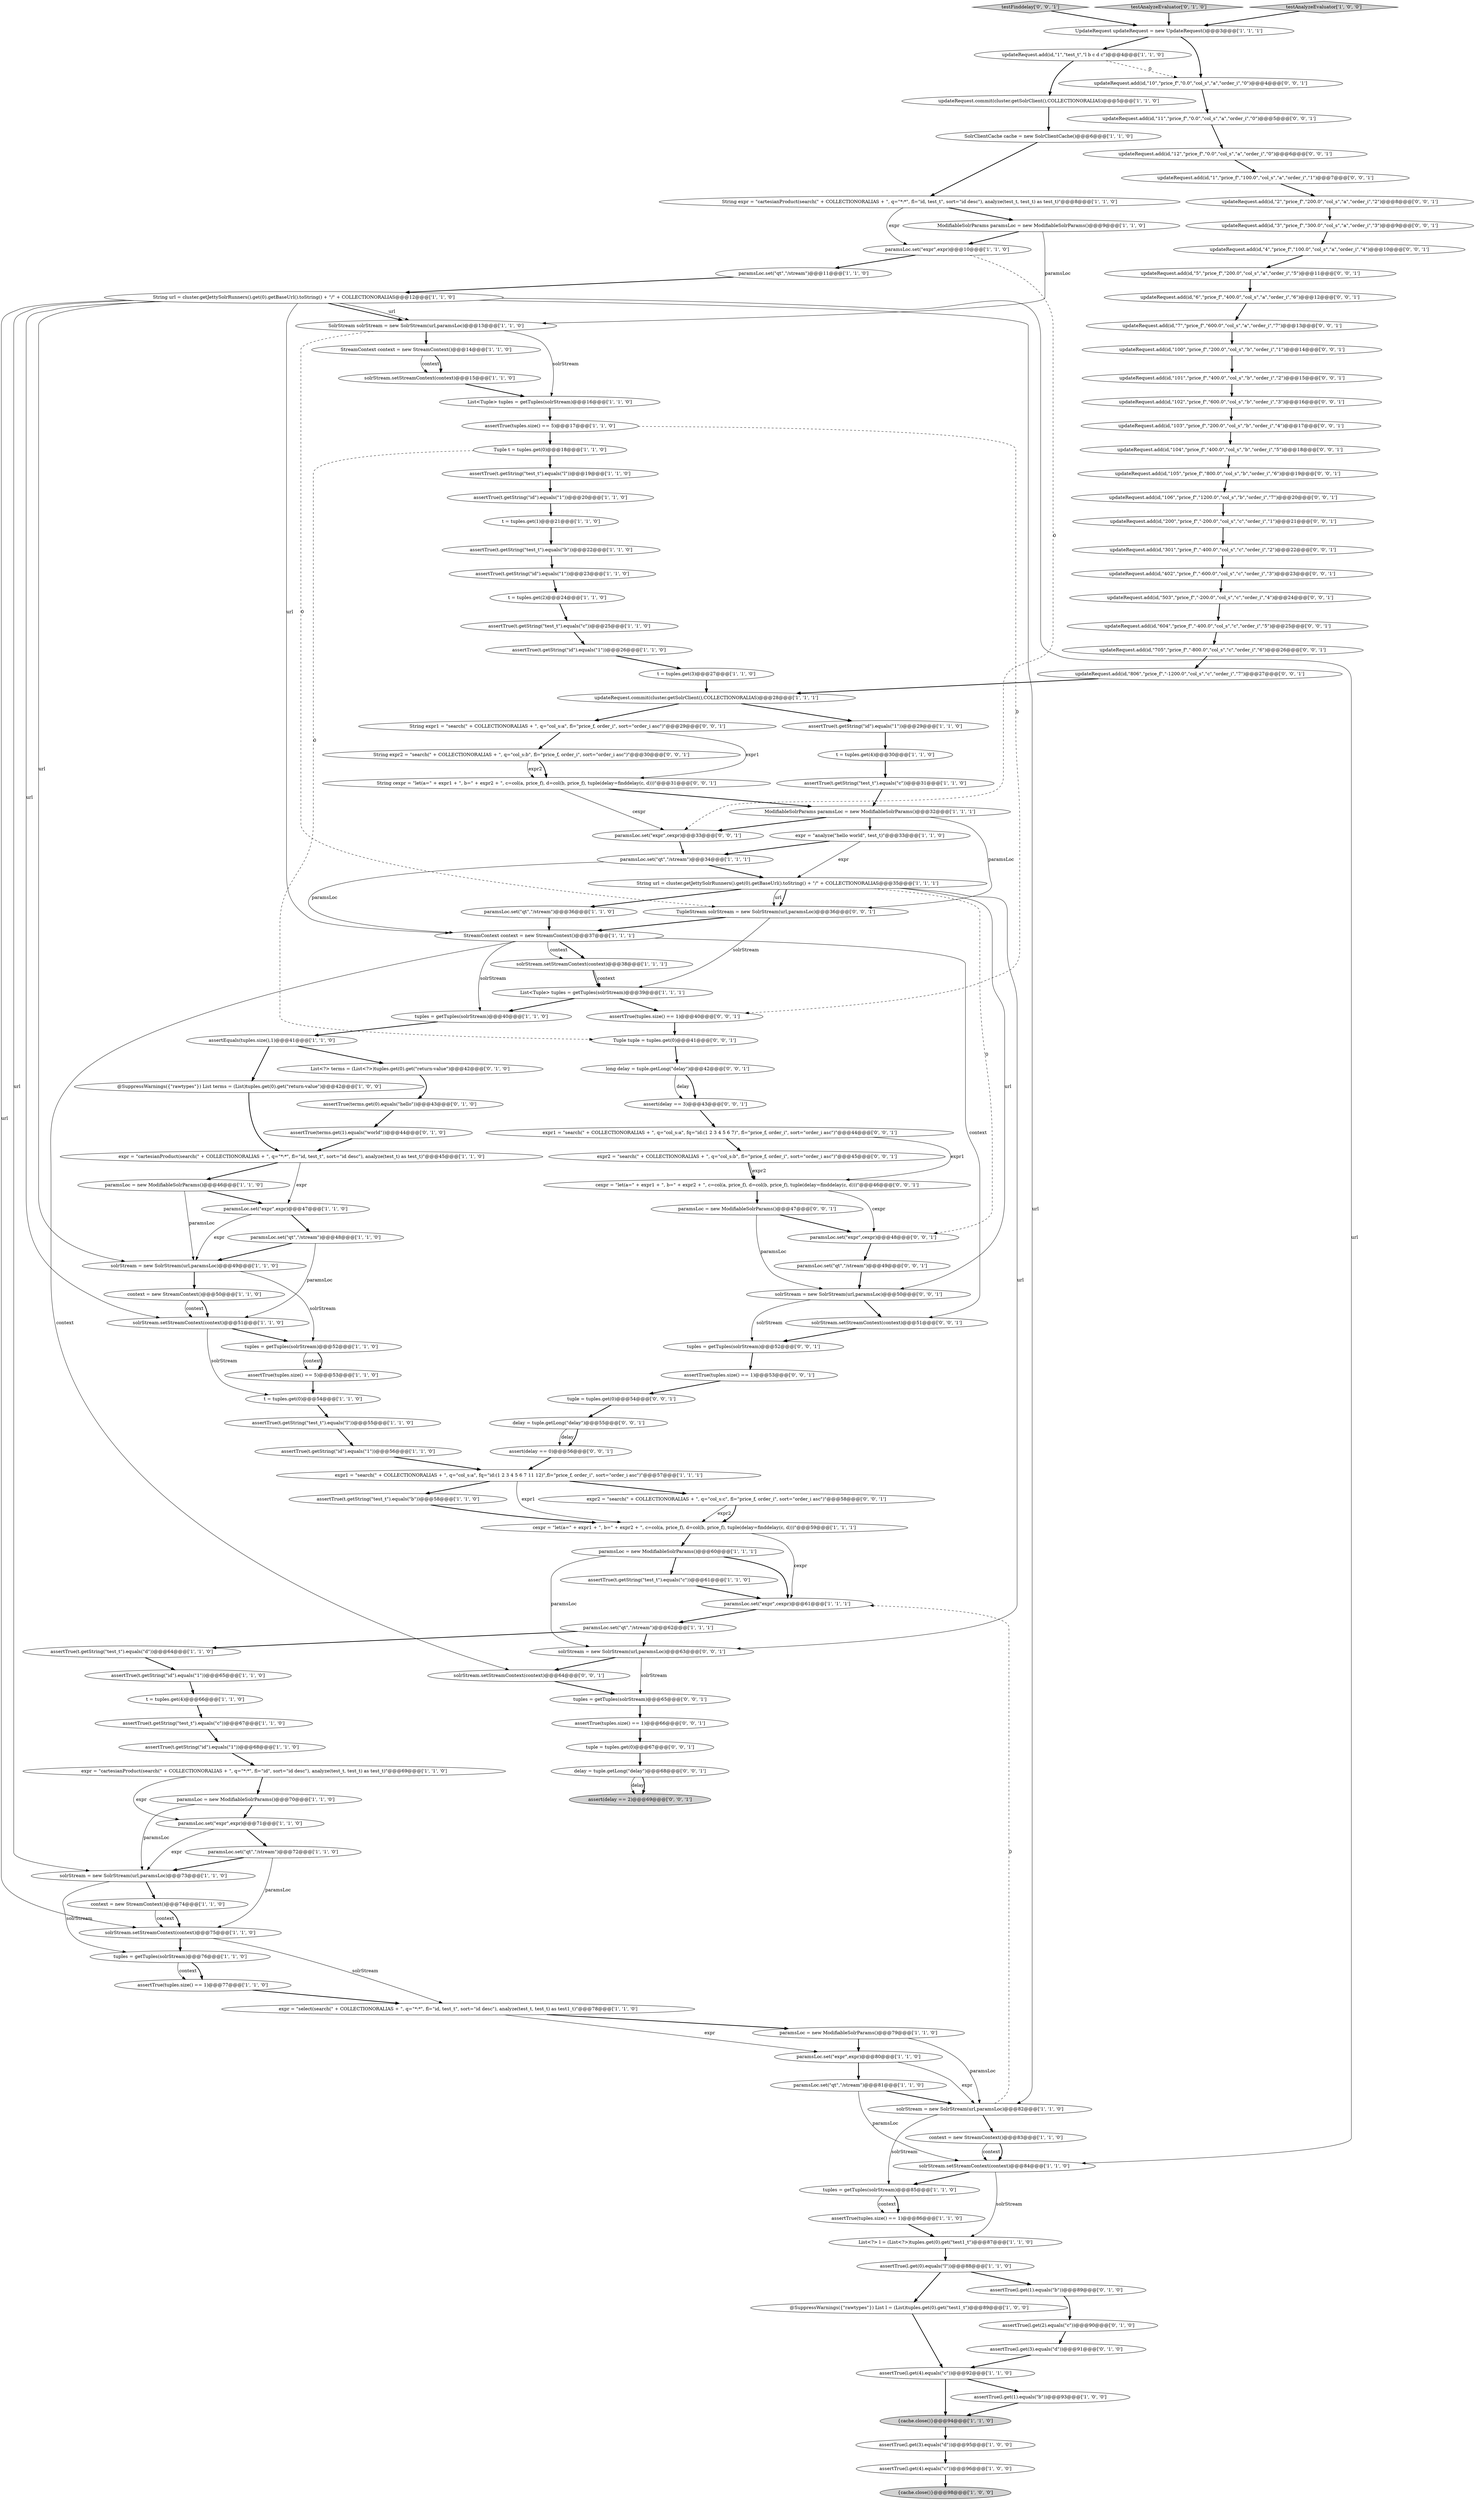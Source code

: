 digraph {
104 [style = filled, label = "delay = tuple.getLong(\"delay\")@@@55@@@['0', '0', '1']", fillcolor = white, shape = ellipse image = "AAA0AAABBB3BBB"];
59 [style = filled, label = "paramsLoc = new ModifiableSolrParams()@@@46@@@['1', '1', '0']", fillcolor = white, shape = ellipse image = "AAA0AAABBB1BBB"];
48 [style = filled, label = "List<Tuple> tuples = getTuples(solrStream)@@@39@@@['1', '1', '1']", fillcolor = white, shape = ellipse image = "AAA0AAABBB1BBB"];
102 [style = filled, label = "updateRequest.add(id,\"11\",\"price_f\",\"0.0\",\"col_s\",\"a\",\"order_i\",\"0\")@@@5@@@['0', '0', '1']", fillcolor = white, shape = ellipse image = "AAA0AAABBB3BBB"];
6 [style = filled, label = "assertTrue(t.getString(\"id\").equals(\"1\"))@@@26@@@['1', '1', '0']", fillcolor = white, shape = ellipse image = "AAA0AAABBB1BBB"];
113 [style = filled, label = "expr2 = \"search(\" + COLLECTIONORALIAS + \", q=\"col_s:b\", fl=\"price_f, order_i\", sort=\"order_i asc\")\"@@@45@@@['0', '0', '1']", fillcolor = white, shape = ellipse image = "AAA0AAABBB3BBB"];
117 [style = filled, label = "long delay = tuple.getLong(\"delay\")@@@42@@@['0', '0', '1']", fillcolor = white, shape = ellipse image = "AAA0AAABBB3BBB"];
66 [style = filled, label = "SolrClientCache cache = new SolrClientCache()@@@6@@@['1', '1', '0']", fillcolor = white, shape = ellipse image = "AAA0AAABBB1BBB"];
73 [style = filled, label = "assertTrue(t.getString(\"id\").equals(\"1\"))@@@68@@@['1', '1', '0']", fillcolor = white, shape = ellipse image = "AAA0AAABBB1BBB"];
120 [style = filled, label = "updateRequest.add(id,\"4\",\"price_f\",\"100.0\",\"col_s\",\"a\",\"order_i\",\"4\")@@@10@@@['0', '0', '1']", fillcolor = white, shape = ellipse image = "AAA0AAABBB3BBB"];
27 [style = filled, label = "paramsLoc.set(\"qt\",\"/stream\")@@@36@@@['1', '1', '0']", fillcolor = white, shape = ellipse image = "AAA0AAABBB1BBB"];
87 [style = filled, label = "cexpr = \"let(a=\" + expr1 + \", b=\" + expr2 + \", c=col(a, price_f), d=col(b, price_f), tuple(delay=finddelay(c, d)))\"@@@59@@@['1', '1', '1']", fillcolor = white, shape = ellipse image = "AAA0AAABBB1BBB"];
147 [style = filled, label = "solrStream = new SolrStream(url,paramsLoc)@@@63@@@['0', '0', '1']", fillcolor = white, shape = ellipse image = "AAA0AAABBB3BBB"];
40 [style = filled, label = "SolrStream solrStream = new SolrStream(url,paramsLoc)@@@13@@@['1', '1', '0']", fillcolor = white, shape = ellipse image = "AAA0AAABBB1BBB"];
15 [style = filled, label = "Tuple t = tuples.get(0)@@@18@@@['1', '1', '0']", fillcolor = white, shape = ellipse image = "AAA0AAABBB1BBB"];
103 [style = filled, label = "updateRequest.add(id,\"100\",\"price_f\",\"200.0\",\"col_s\",\"b\",\"order_i\",\"1\")@@@14@@@['0', '0', '1']", fillcolor = white, shape = ellipse image = "AAA0AAABBB3BBB"];
131 [style = filled, label = "paramsLoc = new ModifiableSolrParams()@@@47@@@['0', '0', '1']", fillcolor = white, shape = ellipse image = "AAA0AAABBB3BBB"];
55 [style = filled, label = "paramsLoc.set(\"qt\",\"/stream\")@@@72@@@['1', '1', '0']", fillcolor = white, shape = ellipse image = "AAA0AAABBB1BBB"];
35 [style = filled, label = "@SuppressWarnings({\"rawtypes\"}) List l = (List)tuples.get(0).get(\"test1_t\")@@@89@@@['1', '0', '0']", fillcolor = white, shape = ellipse image = "AAA0AAABBB1BBB"];
96 [style = filled, label = "assertTrue(l.get(1).equals(\"b\"))@@@89@@@['0', '1', '0']", fillcolor = white, shape = ellipse image = "AAA0AAABBB2BBB"];
51 [style = filled, label = "assertTrue(t.getString(\"test_t\").equals(\"l\"))@@@55@@@['1', '1', '0']", fillcolor = white, shape = ellipse image = "AAA0AAABBB1BBB"];
63 [style = filled, label = "solrStream = new SolrStream(url,paramsLoc)@@@49@@@['1', '1', '0']", fillcolor = white, shape = ellipse image = "AAA0AAABBB1BBB"];
122 [style = filled, label = "Tuple tuple = tuples.get(0)@@@41@@@['0', '0', '1']", fillcolor = white, shape = ellipse image = "AAA0AAABBB3BBB"];
41 [style = filled, label = "solrStream.setStreamContext(context)@@@51@@@['1', '1', '0']", fillcolor = white, shape = ellipse image = "AAA0AAABBB1BBB"];
83 [style = filled, label = "expr = \"analyze(\"hello world\", test_t)\"@@@33@@@['1', '1', '0']", fillcolor = white, shape = ellipse image = "AAA0AAABBB1BBB"];
1 [style = filled, label = "paramsLoc.set(\"qt\",\"/stream\")@@@48@@@['1', '1', '0']", fillcolor = white, shape = ellipse image = "AAA0AAABBB1BBB"];
9 [style = filled, label = "tuples = getTuples(solrStream)@@@85@@@['1', '1', '0']", fillcolor = white, shape = ellipse image = "AAA0AAABBB1BBB"];
88 [style = filled, label = "solrStream.setStreamContext(context)@@@38@@@['1', '1', '1']", fillcolor = white, shape = ellipse image = "AAA0AAABBB1BBB"];
148 [style = filled, label = "updateRequest.add(id,\"1\",\"price_f\",\"100.0\",\"col_s\",\"a\",\"order_i\",\"1\")@@@7@@@['0', '0', '1']", fillcolor = white, shape = ellipse image = "AAA0AAABBB3BBB"];
52 [style = filled, label = "updateRequest.commit(cluster.getSolrClient(),COLLECTIONORALIAS)@@@5@@@['1', '1', '0']", fillcolor = white, shape = ellipse image = "AAA0AAABBB1BBB"];
68 [style = filled, label = "paramsLoc = new ModifiableSolrParams()@@@79@@@['1', '1', '0']", fillcolor = white, shape = ellipse image = "AAA0AAABBB1BBB"];
0 [style = filled, label = "expr = \"cartesianProduct(search(\" + COLLECTIONORALIAS + \", q=\"*:*\", fl=\"id, test_t\", sort=\"id desc\"), analyze(test_t) as test_t)\"@@@45@@@['1', '1', '0']", fillcolor = white, shape = ellipse image = "AAA0AAABBB1BBB"];
101 [style = filled, label = "String cexpr = \"let(a=\" + expr1 + \", b=\" + expr2 + \", c=col(a, price_f), d=col(b, price_f), tuple(delay=finddelay(c, d)))\"@@@31@@@['0', '0', '1']", fillcolor = white, shape = ellipse image = "AAA0AAABBB3BBB"];
151 [style = filled, label = "updateRequest.add(id,\"5\",\"price_f\",\"200.0\",\"col_s\",\"a\",\"order_i\",\"5\")@@@11@@@['0', '0', '1']", fillcolor = white, shape = ellipse image = "AAA0AAABBB3BBB"];
29 [style = filled, label = "StreamContext context = new StreamContext()@@@14@@@['1', '1', '0']", fillcolor = white, shape = ellipse image = "AAA0AAABBB1BBB"];
78 [style = filled, label = "paramsLoc.set(\"expr\",cexpr)@@@61@@@['1', '1', '1']", fillcolor = white, shape = ellipse image = "AAA0AAABBB1BBB"];
21 [style = filled, label = "{cache.close()}@@@94@@@['1', '1', '0']", fillcolor = lightgray, shape = ellipse image = "AAA0AAABBB1BBB"];
118 [style = filled, label = "tuple = tuples.get(0)@@@54@@@['0', '0', '1']", fillcolor = white, shape = ellipse image = "AAA0AAABBB3BBB"];
75 [style = filled, label = "paramsLoc.set(\"qt\",\"/stream\")@@@62@@@['1', '1', '1']", fillcolor = white, shape = ellipse image = "AAA0AAABBB1BBB"];
124 [style = filled, label = "TupleStream solrStream = new SolrStream(url,paramsLoc)@@@36@@@['0', '0', '1']", fillcolor = white, shape = ellipse image = "AAA0AAABBB3BBB"];
134 [style = filled, label = "tuple = tuples.get(0)@@@67@@@['0', '0', '1']", fillcolor = white, shape = ellipse image = "AAA0AAABBB3BBB"];
142 [style = filled, label = "updateRequest.add(id,\"503\",\"price_f\",\"-200.0\",\"col_s\",\"c\",\"order_i\",\"4\")@@@24@@@['0', '0', '1']", fillcolor = white, shape = ellipse image = "AAA0AAABBB3BBB"];
80 [style = filled, label = "assertTrue(t.getString(\"id\").equals(\"1\"))@@@65@@@['1', '1', '0']", fillcolor = white, shape = ellipse image = "AAA0AAABBB1BBB"];
18 [style = filled, label = "assertTrue(l.get(4).equals(\"c\"))@@@96@@@['1', '0', '0']", fillcolor = white, shape = ellipse image = "AAA0AAABBB1BBB"];
141 [style = filled, label = "testFinddelay['0', '0', '1']", fillcolor = lightgray, shape = diamond image = "AAA0AAABBB3BBB"];
58 [style = filled, label = "solrStream = new SolrStream(url,paramsLoc)@@@82@@@['1', '1', '0']", fillcolor = white, shape = ellipse image = "AAA0AAABBB1BBB"];
31 [style = filled, label = "solrStream.setStreamContext(context)@@@75@@@['1', '1', '0']", fillcolor = white, shape = ellipse image = "AAA0AAABBB1BBB"];
144 [style = filled, label = "updateRequest.add(id,\"6\",\"price_f\",\"400.0\",\"col_s\",\"a\",\"order_i\",\"6\")@@@12@@@['0', '0', '1']", fillcolor = white, shape = ellipse image = "AAA0AAABBB3BBB"];
4 [style = filled, label = "assertTrue(l.get(4).equals(\"c\"))@@@92@@@['1', '1', '0']", fillcolor = white, shape = ellipse image = "AAA0AAABBB1BBB"];
123 [style = filled, label = "updateRequest.add(id,\"604\",\"price_f\",\"-400.0\",\"col_s\",\"c\",\"order_i\",\"5\")@@@25@@@['0', '0', '1']", fillcolor = white, shape = ellipse image = "AAA0AAABBB3BBB"];
143 [style = filled, label = "cexpr = \"let(a=\" + expr1 + \", b=\" + expr2 + \", c=col(a, price_f), d=col(b, price_f), tuple(delay=finddelay(c, d)))\"@@@46@@@['0', '0', '1']", fillcolor = white, shape = ellipse image = "AAA0AAABBB3BBB"];
33 [style = filled, label = "paramsLoc.set(\"qt\",\"/stream\")@@@11@@@['1', '1', '0']", fillcolor = white, shape = ellipse image = "AAA0AAABBB1BBB"];
127 [style = filled, label = "String expr1 = \"search(\" + COLLECTIONORALIAS + \", q=\"col_s:a\", fl=\"price_f, order_i\", sort=\"order_i asc\")\"@@@29@@@['0', '0', '1']", fillcolor = white, shape = ellipse image = "AAA0AAABBB3BBB"];
30 [style = filled, label = "paramsLoc = new ModifiableSolrParams()@@@70@@@['1', '1', '0']", fillcolor = white, shape = ellipse image = "AAA0AAABBB1BBB"];
36 [style = filled, label = "assertTrue(t.getString(\"test_t\").equals(\"c\"))@@@25@@@['1', '1', '0']", fillcolor = white, shape = ellipse image = "AAA0AAABBB1BBB"];
38 [style = filled, label = "context = new StreamContext()@@@83@@@['1', '1', '0']", fillcolor = white, shape = ellipse image = "AAA0AAABBB1BBB"];
79 [style = filled, label = "tuples = getTuples(solrStream)@@@40@@@['1', '1', '0']", fillcolor = white, shape = ellipse image = "AAA0AAABBB1BBB"];
150 [style = filled, label = "updateRequest.add(id,\"705\",\"price_f\",\"-800.0\",\"col_s\",\"c\",\"order_i\",\"6\")@@@26@@@['0', '0', '1']", fillcolor = white, shape = ellipse image = "AAA0AAABBB3BBB"];
22 [style = filled, label = "paramsLoc.set(\"qt\",\"/stream\")@@@34@@@['1', '1', '1']", fillcolor = white, shape = ellipse image = "AAA0AAABBB1BBB"];
42 [style = filled, label = "assertTrue(t.getString(\"test_t\").equals(\"c\"))@@@31@@@['1', '1', '0']", fillcolor = white, shape = ellipse image = "AAA0AAABBB1BBB"];
53 [style = filled, label = "t = tuples.get(3)@@@27@@@['1', '1', '0']", fillcolor = white, shape = ellipse image = "AAA0AAABBB1BBB"];
92 [style = filled, label = "testAnalyzeEvaluator['0', '1', '0']", fillcolor = lightgray, shape = diamond image = "AAA0AAABBB2BBB"];
10 [style = filled, label = "assertTrue(t.getString(\"id\").equals(\"1\"))@@@56@@@['1', '1', '0']", fillcolor = white, shape = ellipse image = "AAA0AAABBB1BBB"];
136 [style = filled, label = "updateRequest.add(id,\"806\",\"price_f\",\"-1200.0\",\"col_s\",\"c\",\"order_i\",\"7\")@@@27@@@['0', '0', '1']", fillcolor = white, shape = ellipse image = "AAA0AAABBB3BBB"];
77 [style = filled, label = "assertTrue(t.getString(\"test_t\").equals(\"l\"))@@@19@@@['1', '1', '0']", fillcolor = white, shape = ellipse image = "AAA0AAABBB1BBB"];
65 [style = filled, label = "assertTrue(tuples.size() == 1)@@@77@@@['1', '1', '0']", fillcolor = white, shape = ellipse image = "AAA0AAABBB1BBB"];
67 [style = filled, label = "assertTrue(t.getString(\"id\").equals(\"1\"))@@@29@@@['1', '1', '0']", fillcolor = white, shape = ellipse image = "AAA0AAABBB1BBB"];
19 [style = filled, label = "ModifiableSolrParams paramsLoc = new ModifiableSolrParams()@@@32@@@['1', '1', '1']", fillcolor = white, shape = ellipse image = "AAA0AAABBB1BBB"];
37 [style = filled, label = "assertTrue(t.getString(\"test_t\").equals(\"d\"))@@@64@@@['1', '1', '0']", fillcolor = white, shape = ellipse image = "AAA0AAABBB1BBB"];
97 [style = filled, label = "assertTrue(terms.get(1).equals(\"world\"))@@@44@@@['0', '1', '0']", fillcolor = white, shape = ellipse image = "AAA0AAABBB2BBB"];
54 [style = filled, label = "solrStream = new SolrStream(url,paramsLoc)@@@73@@@['1', '1', '0']", fillcolor = white, shape = ellipse image = "AAA0AAABBB1BBB"];
99 [style = filled, label = "solrStream = new SolrStream(url,paramsLoc)@@@50@@@['0', '0', '1']", fillcolor = white, shape = ellipse image = "AAA0AAABBB3BBB"];
133 [style = filled, label = "paramsLoc.set(\"expr\",cexpr)@@@48@@@['0', '0', '1']", fillcolor = white, shape = ellipse image = "AAA0AAABBB3BBB"];
116 [style = filled, label = "updateRequest.add(id,\"101\",\"price_f\",\"400.0\",\"col_s\",\"b\",\"order_i\",\"2\")@@@15@@@['0', '0', '1']", fillcolor = white, shape = ellipse image = "AAA0AAABBB3BBB"];
72 [style = filled, label = "paramsLoc = new ModifiableSolrParams()@@@60@@@['1', '1', '1']", fillcolor = white, shape = ellipse image = "AAA0AAABBB1BBB"];
140 [style = filled, label = "tuples = getTuples(solrStream)@@@65@@@['0', '0', '1']", fillcolor = white, shape = ellipse image = "AAA0AAABBB3BBB"];
125 [style = filled, label = "paramsLoc.set(\"qt\",\"/stream\")@@@49@@@['0', '0', '1']", fillcolor = white, shape = ellipse image = "AAA0AAABBB3BBB"];
32 [style = filled, label = "assertTrue(t.getString(\"test_t\").equals(\"c\"))@@@61@@@['1', '1', '0']", fillcolor = white, shape = ellipse image = "AAA0AAABBB1BBB"];
115 [style = filled, label = "expr2 = \"search(\" + COLLECTIONORALIAS + \", q=\"col_s:c\", fl=\"price_f, order_i\", sort=\"order_i asc\")\"@@@58@@@['0', '0', '1']", fillcolor = white, shape = ellipse image = "AAA0AAABBB3BBB"];
57 [style = filled, label = "t = tuples.get(2)@@@24@@@['1', '1', '0']", fillcolor = white, shape = ellipse image = "AAA0AAABBB1BBB"];
85 [style = filled, label = "paramsLoc.set(\"expr\",expr)@@@10@@@['1', '1', '0']", fillcolor = white, shape = ellipse image = "AAA0AAABBB1BBB"];
128 [style = filled, label = "updateRequest.add(id,\"12\",\"price_f\",\"0.0\",\"col_s\",\"a\",\"order_i\",\"0\")@@@6@@@['0', '0', '1']", fillcolor = white, shape = ellipse image = "AAA0AAABBB3BBB"];
26 [style = filled, label = "List<?> l = (List<?>)tuples.get(0).get(\"test1_t\")@@@87@@@['1', '1', '0']", fillcolor = white, shape = ellipse image = "AAA0AAABBB1BBB"];
49 [style = filled, label = "updateRequest.commit(cluster.getSolrClient(),COLLECTIONORALIAS)@@@28@@@['1', '1', '1']", fillcolor = white, shape = ellipse image = "AAA0AAABBB1BBB"];
45 [style = filled, label = "expr = \"select(search(\" + COLLECTIONORALIAS + \", q=\"*:*\", fl=\"id, test_t\", sort=\"id desc\"), analyze(test_t, test_t) as test1_t)\"@@@78@@@['1', '1', '0']", fillcolor = white, shape = ellipse image = "AAA0AAABBB1BBB"];
7 [style = filled, label = "context = new StreamContext()@@@50@@@['1', '1', '0']", fillcolor = white, shape = ellipse image = "AAA0AAABBB1BBB"];
12 [style = filled, label = "updateRequest.add(id,\"1\",\"test_t\",\"l b c d c\")@@@4@@@['1', '1', '0']", fillcolor = white, shape = ellipse image = "AAA0AAABBB1BBB"];
100 [style = filled, label = "updateRequest.add(id,\"10\",\"price_f\",\"0.0\",\"col_s\",\"a\",\"order_i\",\"0\")@@@4@@@['0', '0', '1']", fillcolor = white, shape = ellipse image = "AAA0AAABBB3BBB"];
108 [style = filled, label = "assert(delay == 2)@@@69@@@['0', '0', '1']", fillcolor = lightgray, shape = ellipse image = "AAA0AAABBB3BBB"];
3 [style = filled, label = "UpdateRequest updateRequest = new UpdateRequest()@@@3@@@['1', '1', '1']", fillcolor = white, shape = ellipse image = "AAA0AAABBB1BBB"];
14 [style = filled, label = "context = new StreamContext()@@@74@@@['1', '1', '0']", fillcolor = white, shape = ellipse image = "AAA0AAABBB1BBB"];
69 [style = filled, label = "assertTrue(l.get(0).equals(\"l\"))@@@88@@@['1', '1', '0']", fillcolor = white, shape = ellipse image = "AAA0AAABBB1BBB"];
126 [style = filled, label = "updateRequest.add(id,\"200\",\"price_f\",\"-200.0\",\"col_s\",\"c\",\"order_i\",\"1\")@@@21@@@['0', '0', '1']", fillcolor = white, shape = ellipse image = "AAA0AAABBB3BBB"];
86 [style = filled, label = "tuples = getTuples(solrStream)@@@52@@@['1', '1', '0']", fillcolor = white, shape = ellipse image = "AAA0AAABBB1BBB"];
34 [style = filled, label = "t = tuples.get(4)@@@66@@@['1', '1', '0']", fillcolor = white, shape = ellipse image = "AAA0AAABBB1BBB"];
13 [style = filled, label = "t = tuples.get(4)@@@30@@@['1', '1', '0']", fillcolor = white, shape = ellipse image = "AAA0AAABBB1BBB"];
70 [style = filled, label = "paramsLoc.set(\"expr\",expr)@@@80@@@['1', '1', '0']", fillcolor = white, shape = ellipse image = "AAA0AAABBB1BBB"];
62 [style = filled, label = "testAnalyzeEvaluator['1', '0', '0']", fillcolor = lightgray, shape = diamond image = "AAA0AAABBB1BBB"];
20 [style = filled, label = "tuples = getTuples(solrStream)@@@76@@@['1', '1', '0']", fillcolor = white, shape = ellipse image = "AAA0AAABBB1BBB"];
44 [style = filled, label = "t = tuples.get(1)@@@21@@@['1', '1', '0']", fillcolor = white, shape = ellipse image = "AAA0AAABBB1BBB"];
23 [style = filled, label = "String url = cluster.getJettySolrRunners().get(0).getBaseUrl().toString() + \"/\" + COLLECTIONORALIAS@@@12@@@['1', '1', '0']", fillcolor = white, shape = ellipse image = "AAA0AAABBB1BBB"];
93 [style = filled, label = "assertTrue(terms.get(0).equals(\"hello\"))@@@43@@@['0', '1', '0']", fillcolor = white, shape = ellipse image = "AAA0AAABBB2BBB"];
64 [style = filled, label = "solrStream.setStreamContext(context)@@@15@@@['1', '1', '0']", fillcolor = white, shape = ellipse image = "AAA0AAABBB1BBB"];
84 [style = filled, label = "assertTrue(t.getString(\"test_t\").equals(\"b\"))@@@58@@@['1', '1', '0']", fillcolor = white, shape = ellipse image = "AAA0AAABBB1BBB"];
25 [style = filled, label = "paramsLoc.set(\"qt\",\"/stream\")@@@81@@@['1', '1', '0']", fillcolor = white, shape = ellipse image = "AAA0AAABBB1BBB"];
137 [style = filled, label = "assert(delay == 0)@@@56@@@['0', '0', '1']", fillcolor = white, shape = ellipse image = "AAA0AAABBB3BBB"];
121 [style = filled, label = "updateRequest.add(id,\"104\",\"price_f\",\"400.0\",\"col_s\",\"b\",\"order_i\",\"5\")@@@18@@@['0', '0', '1']", fillcolor = white, shape = ellipse image = "AAA0AAABBB3BBB"];
105 [style = filled, label = "paramsLoc.set(\"expr\",cexpr)@@@33@@@['0', '0', '1']", fillcolor = white, shape = ellipse image = "AAA0AAABBB3BBB"];
98 [style = filled, label = "expr1 = \"search(\" + COLLECTIONORALIAS + \", q=\"col_s:a\", fq=\"id:(1 2 3 4 5 6 7)\", fl=\"price_f, order_i\", sort=\"order_i asc\")\"@@@44@@@['0', '0', '1']", fillcolor = white, shape = ellipse image = "AAA0AAABBB3BBB"];
46 [style = filled, label = "solrStream.setStreamContext(context)@@@84@@@['1', '1', '0']", fillcolor = white, shape = ellipse image = "AAA0AAABBB1BBB"];
139 [style = filled, label = "tuples = getTuples(solrStream)@@@52@@@['0', '0', '1']", fillcolor = white, shape = ellipse image = "AAA0AAABBB3BBB"];
28 [style = filled, label = "assertTrue(t.getString(\"test_t\").equals(\"b\"))@@@22@@@['1', '1', '0']", fillcolor = white, shape = ellipse image = "AAA0AAABBB1BBB"];
76 [style = filled, label = "paramsLoc.set(\"expr\",expr)@@@71@@@['1', '1', '0']", fillcolor = white, shape = ellipse image = "AAA0AAABBB1BBB"];
149 [style = filled, label = "updateRequest.add(id,\"301\",\"price_f\",\"-400.0\",\"col_s\",\"c\",\"order_i\",\"2\")@@@22@@@['0', '0', '1']", fillcolor = white, shape = ellipse image = "AAA0AAABBB3BBB"];
132 [style = filled, label = "assertTrue(tuples.size() == 1)@@@53@@@['0', '0', '1']", fillcolor = white, shape = ellipse image = "AAA0AAABBB3BBB"];
112 [style = filled, label = "updateRequest.add(id,\"105\",\"price_f\",\"800.0\",\"col_s\",\"b\",\"order_i\",\"6\")@@@19@@@['0', '0', '1']", fillcolor = white, shape = ellipse image = "AAA0AAABBB3BBB"];
119 [style = filled, label = "String expr2 = \"search(\" + COLLECTIONORALIAS + \", q=\"col_s:b\", fl=\"price_f, order_i\", sort=\"order_i asc\")\"@@@30@@@['0', '0', '1']", fillcolor = white, shape = ellipse image = "AAA0AAABBB3BBB"];
50 [style = filled, label = "assertTrue(t.getString(\"test_t\").equals(\"c\"))@@@67@@@['1', '1', '0']", fillcolor = white, shape = ellipse image = "AAA0AAABBB1BBB"];
90 [style = filled, label = "assertTrue(l.get(1).equals(\"b\"))@@@93@@@['1', '0', '0']", fillcolor = white, shape = ellipse image = "AAA0AAABBB1BBB"];
94 [style = filled, label = "List<?> terms = (List<?>)tuples.get(0).get(\"return-value\")@@@42@@@['0', '1', '0']", fillcolor = white, shape = ellipse image = "AAA0AAABBB2BBB"];
43 [style = filled, label = "expr = \"cartesianProduct(search(\" + COLLECTIONORALIAS + \", q=\"*:*\", fl=\"id\", sort=\"id desc\"), analyze(test_t, test_t) as test_t)\"@@@69@@@['1', '1', '0']", fillcolor = white, shape = ellipse image = "AAA0AAABBB1BBB"];
5 [style = filled, label = "List<Tuple> tuples = getTuples(solrStream)@@@16@@@['1', '1', '0']", fillcolor = white, shape = ellipse image = "AAA0AAABBB1BBB"];
114 [style = filled, label = "updateRequest.add(id,\"3\",\"price_f\",\"300.0\",\"col_s\",\"a\",\"order_i\",\"3\")@@@9@@@['0', '0', '1']", fillcolor = white, shape = ellipse image = "AAA0AAABBB3BBB"];
111 [style = filled, label = "solrStream.setStreamContext(context)@@@64@@@['0', '0', '1']", fillcolor = white, shape = ellipse image = "AAA0AAABBB3BBB"];
24 [style = filled, label = "{cache.close()}@@@98@@@['1', '0', '0']", fillcolor = lightgray, shape = ellipse image = "AAA0AAABBB1BBB"];
71 [style = filled, label = "paramsLoc.set(\"expr\",expr)@@@47@@@['1', '1', '0']", fillcolor = white, shape = ellipse image = "AAA0AAABBB1BBB"];
2 [style = filled, label = "assertTrue(l.get(3).equals(\"d\"))@@@95@@@['1', '0', '0']", fillcolor = white, shape = ellipse image = "AAA0AAABBB1BBB"];
95 [style = filled, label = "assertTrue(l.get(3).equals(\"d\"))@@@91@@@['0', '1', '0']", fillcolor = white, shape = ellipse image = "AAA0AAABBB2BBB"];
145 [style = filled, label = "updateRequest.add(id,\"402\",\"price_f\",\"-600.0\",\"col_s\",\"c\",\"order_i\",\"3\")@@@23@@@['0', '0', '1']", fillcolor = white, shape = ellipse image = "AAA0AAABBB3BBB"];
152 [style = filled, label = "updateRequest.add(id,\"2\",\"price_f\",\"200.0\",\"col_s\",\"a\",\"order_i\",\"2\")@@@8@@@['0', '0', '1']", fillcolor = white, shape = ellipse image = "AAA0AAABBB3BBB"];
56 [style = filled, label = "assertTrue(tuples.size() == 5)@@@53@@@['1', '1', '0']", fillcolor = white, shape = ellipse image = "AAA0AAABBB1BBB"];
109 [style = filled, label = "updateRequest.add(id,\"103\",\"price_f\",\"200.0\",\"col_s\",\"b\",\"order_i\",\"4\")@@@17@@@['0', '0', '1']", fillcolor = white, shape = ellipse image = "AAA0AAABBB3BBB"];
89 [style = filled, label = "ModifiableSolrParams paramsLoc = new ModifiableSolrParams()@@@9@@@['1', '1', '0']", fillcolor = white, shape = ellipse image = "AAA0AAABBB1BBB"];
91 [style = filled, label = "assertTrue(l.get(2).equals(\"c\"))@@@90@@@['0', '1', '0']", fillcolor = white, shape = ellipse image = "AAA0AAABBB2BBB"];
130 [style = filled, label = "delay = tuple.getLong(\"delay\")@@@68@@@['0', '0', '1']", fillcolor = white, shape = ellipse image = "AAA0AAABBB3BBB"];
17 [style = filled, label = "StreamContext context = new StreamContext()@@@37@@@['1', '1', '1']", fillcolor = white, shape = ellipse image = "AAA0AAABBB1BBB"];
74 [style = filled, label = "String expr = \"cartesianProduct(search(\" + COLLECTIONORALIAS + \", q=\"*:*\", fl=\"id, test_t\", sort=\"id desc\"), analyze(test_t, test_t) as test_t)\"@@@8@@@['1', '1', '0']", fillcolor = white, shape = ellipse image = "AAA0AAABBB1BBB"];
135 [style = filled, label = "updateRequest.add(id,\"7\",\"price_f\",\"600.0\",\"col_s\",\"a\",\"order_i\",\"7\")@@@13@@@['0', '0', '1']", fillcolor = white, shape = ellipse image = "AAA0AAABBB3BBB"];
81 [style = filled, label = "String url = cluster.getJettySolrRunners().get(0).getBaseUrl().toString() + \"/\" + COLLECTIONORALIAS@@@35@@@['1', '1', '1']", fillcolor = white, shape = ellipse image = "AAA0AAABBB1BBB"];
39 [style = filled, label = "@SuppressWarnings({\"rawtypes\"}) List terms = (List)tuples.get(0).get(\"return-value\")@@@42@@@['1', '0', '0']", fillcolor = white, shape = ellipse image = "AAA0AAABBB1BBB"];
110 [style = filled, label = "solrStream.setStreamContext(context)@@@51@@@['0', '0', '1']", fillcolor = white, shape = ellipse image = "AAA0AAABBB3BBB"];
138 [style = filled, label = "updateRequest.add(id,\"102\",\"price_f\",\"600.0\",\"col_s\",\"b\",\"order_i\",\"3\")@@@16@@@['0', '0', '1']", fillcolor = white, shape = ellipse image = "AAA0AAABBB3BBB"];
8 [style = filled, label = "t = tuples.get(0)@@@54@@@['1', '1', '0']", fillcolor = white, shape = ellipse image = "AAA0AAABBB1BBB"];
16 [style = filled, label = "assertTrue(tuples.size() == 1)@@@86@@@['1', '1', '0']", fillcolor = white, shape = ellipse image = "AAA0AAABBB1BBB"];
60 [style = filled, label = "assertTrue(t.getString(\"id\").equals(\"1\"))@@@20@@@['1', '1', '0']", fillcolor = white, shape = ellipse image = "AAA0AAABBB1BBB"];
82 [style = filled, label = "expr1 = \"search(\" + COLLECTIONORALIAS + \", q=\"col_s:a\", fq=\"id:(1 2 3 4 5 6 7 11 12)\",fl=\"price_f, order_i\", sort=\"order_i asc\")\"@@@57@@@['1', '1', '1']", fillcolor = white, shape = ellipse image = "AAA0AAABBB1BBB"];
146 [style = filled, label = "assert(delay == 3)@@@43@@@['0', '0', '1']", fillcolor = white, shape = ellipse image = "AAA0AAABBB3BBB"];
61 [style = filled, label = "assertEquals(tuples.size(),1)@@@41@@@['1', '1', '0']", fillcolor = white, shape = ellipse image = "AAA0AAABBB1BBB"];
107 [style = filled, label = "updateRequest.add(id,\"106\",\"price_f\",\"1200.0\",\"col_s\",\"b\",\"order_i\",\"7\")@@@20@@@['0', '0', '1']", fillcolor = white, shape = ellipse image = "AAA0AAABBB3BBB"];
47 [style = filled, label = "assertTrue(tuples.size() == 5)@@@17@@@['1', '1', '0']", fillcolor = white, shape = ellipse image = "AAA0AAABBB1BBB"];
106 [style = filled, label = "assertTrue(tuples.size() == 1)@@@40@@@['0', '0', '1']", fillcolor = white, shape = ellipse image = "AAA0AAABBB3BBB"];
11 [style = filled, label = "assertTrue(t.getString(\"id\").equals(\"1\"))@@@23@@@['1', '1', '0']", fillcolor = white, shape = ellipse image = "AAA0AAABBB1BBB"];
129 [style = filled, label = "assertTrue(tuples.size() == 1)@@@66@@@['0', '0', '1']", fillcolor = white, shape = ellipse image = "AAA0AAABBB3BBB"];
13->42 [style = bold, label=""];
81->124 [style = bold, label=""];
149->145 [style = bold, label=""];
25->46 [style = solid, label="paramsLoc"];
23->63 [style = solid, label="url"];
113->143 [style = solid, label="expr2"];
25->58 [style = bold, label=""];
72->147 [style = solid, label="paramsLoc"];
85->105 [style = dashed, label="0"];
35->4 [style = bold, label=""];
69->35 [style = bold, label=""];
69->96 [style = bold, label=""];
92->3 [style = bold, label=""];
129->134 [style = bold, label=""];
31->45 [style = solid, label="solrStream"];
89->85 [style = bold, label=""];
78->75 [style = bold, label=""];
20->65 [style = bold, label=""];
100->102 [style = bold, label=""];
136->49 [style = bold, label=""];
98->143 [style = solid, label="expr1"];
130->108 [style = solid, label="delay"];
41->8 [style = solid, label="solrStream"];
81->133 [style = dashed, label="0"];
86->56 [style = solid, label="context"];
44->28 [style = bold, label=""];
11->57 [style = bold, label=""];
81->27 [style = bold, label=""];
150->136 [style = bold, label=""];
90->21 [style = bold, label=""];
83->81 [style = solid, label="expr"];
55->31 [style = solid, label="paramsLoc"];
7->41 [style = bold, label=""];
89->40 [style = solid, label="paramsLoc"];
61->94 [style = bold, label=""];
3->100 [style = bold, label=""];
4->90 [style = bold, label=""];
114->120 [style = bold, label=""];
75->147 [style = bold, label=""];
99->139 [style = solid, label="solrStream"];
127->119 [style = bold, label=""];
33->23 [style = bold, label=""];
142->123 [style = bold, label=""];
15->122 [style = dashed, label="0"];
45->70 [style = solid, label="expr"];
103->116 [style = bold, label=""];
128->148 [style = bold, label=""];
119->101 [style = bold, label=""];
124->48 [style = solid, label="solrStream"];
82->84 [style = bold, label=""];
28->11 [style = bold, label=""];
106->122 [style = bold, label=""];
81->124 [style = solid, label="url"];
19->124 [style = solid, label="paramsLoc"];
72->32 [style = bold, label=""];
4->21 [style = bold, label=""];
147->140 [style = solid, label="solrStream"];
70->25 [style = bold, label=""];
54->14 [style = bold, label=""];
19->83 [style = bold, label=""];
64->5 [style = bold, label=""];
86->56 [style = bold, label=""];
68->70 [style = bold, label=""];
49->127 [style = bold, label=""];
93->97 [style = bold, label=""];
117->146 [style = bold, label=""];
60->44 [style = bold, label=""];
12->100 [style = dashed, label="0"];
71->1 [style = bold, label=""];
1->63 [style = bold, label=""];
104->137 [style = solid, label="delay"];
0->71 [style = solid, label="expr"];
145->142 [style = bold, label=""];
147->111 [style = bold, label=""];
17->79 [style = solid, label="solrStream"];
36->6 [style = bold, label=""];
23->54 [style = solid, label="url"];
9->16 [style = bold, label=""];
17->88 [style = bold, label=""];
34->50 [style = bold, label=""];
105->22 [style = bold, label=""];
17->88 [style = solid, label="context"];
79->61 [style = bold, label=""];
80->34 [style = bold, label=""];
40->5 [style = solid, label="solrStream"];
38->46 [style = bold, label=""];
61->39 [style = bold, label=""];
76->55 [style = bold, label=""];
111->140 [style = bold, label=""];
74->89 [style = bold, label=""];
101->19 [style = bold, label=""];
17->110 [style = solid, label="context"];
70->58 [style = solid, label="expr"];
91->95 [style = bold, label=""];
101->105 [style = solid, label="cexpr"];
77->60 [style = bold, label=""];
134->130 [style = bold, label=""];
58->9 [style = solid, label="solrStream"];
102->128 [style = bold, label=""];
27->17 [style = bold, label=""];
112->107 [style = bold, label=""];
10->82 [style = bold, label=""];
110->139 [style = bold, label=""];
135->103 [style = bold, label=""];
7->41 [style = solid, label="context"];
146->98 [style = bold, label=""];
143->133 [style = solid, label="cexpr"];
5->47 [style = bold, label=""];
126->149 [style = bold, label=""];
26->69 [style = bold, label=""];
56->8 [style = bold, label=""];
63->86 [style = solid, label="solrStream"];
121->112 [style = bold, label=""];
37->80 [style = bold, label=""];
104->137 [style = bold, label=""];
40->124 [style = dashed, label="0"];
138->109 [style = bold, label=""];
23->41 [style = solid, label="url"];
152->114 [style = bold, label=""];
140->129 [style = bold, label=""];
23->46 [style = solid, label="url"];
59->71 [style = bold, label=""];
48->106 [style = bold, label=""];
54->20 [style = solid, label="solrStream"];
51->10 [style = bold, label=""];
125->99 [style = bold, label=""];
117->146 [style = solid, label="delay"];
58->38 [style = bold, label=""];
141->3 [style = bold, label=""];
29->64 [style = solid, label="context"];
19->105 [style = bold, label=""];
41->86 [style = bold, label=""];
59->63 [style = solid, label="paramsLoc"];
0->59 [style = bold, label=""];
75->37 [style = bold, label=""];
53->49 [style = bold, label=""];
85->33 [style = bold, label=""];
63->7 [style = bold, label=""];
124->17 [style = bold, label=""];
23->58 [style = solid, label="url"];
87->78 [style = solid, label="cexpr"];
144->135 [style = bold, label=""];
96->91 [style = bold, label=""];
97->0 [style = bold, label=""];
94->93 [style = bold, label=""];
139->132 [style = bold, label=""];
88->48 [style = solid, label="context"];
131->99 [style = solid, label="paramsLoc"];
46->26 [style = solid, label="solrStream"];
46->9 [style = bold, label=""];
67->13 [style = bold, label=""];
130->108 [style = bold, label=""];
30->54 [style = solid, label="paramsLoc"];
95->4 [style = bold, label=""];
72->78 [style = bold, label=""];
84->87 [style = bold, label=""];
115->87 [style = solid, label="expr2"];
6->53 [style = bold, label=""];
14->31 [style = bold, label=""];
45->68 [style = bold, label=""];
113->143 [style = bold, label=""];
87->72 [style = bold, label=""];
143->131 [style = bold, label=""];
3->12 [style = bold, label=""];
57->36 [style = bold, label=""];
151->144 [style = bold, label=""];
42->19 [style = bold, label=""];
31->20 [style = bold, label=""];
22->17 [style = solid, label="paramsLoc"];
66->74 [style = bold, label=""];
22->81 [style = bold, label=""];
109->121 [style = bold, label=""];
40->29 [style = bold, label=""];
29->64 [style = bold, label=""];
17->111 [style = solid, label="context"];
23->40 [style = bold, label=""];
38->46 [style = solid, label="context"];
49->67 [style = bold, label=""];
83->22 [style = bold, label=""];
43->30 [style = bold, label=""];
131->133 [style = bold, label=""];
82->115 [style = bold, label=""];
119->101 [style = solid, label="expr2"];
30->76 [style = bold, label=""];
1->41 [style = solid, label="paramsLoc"];
137->82 [style = bold, label=""];
71->63 [style = solid, label="expr"];
81->147 [style = solid, label="url"];
23->17 [style = solid, label="url"];
58->78 [style = dashed, label="0"];
118->104 [style = bold, label=""];
81->99 [style = solid, label="url"];
116->138 [style = bold, label=""];
123->150 [style = bold, label=""];
76->54 [style = solid, label="expr"];
15->77 [style = bold, label=""];
16->26 [style = bold, label=""];
73->43 [style = bold, label=""];
107->126 [style = bold, label=""];
122->117 [style = bold, label=""];
18->24 [style = bold, label=""];
23->40 [style = solid, label="url"];
9->16 [style = solid, label="context"];
82->87 [style = solid, label="expr1"];
52->66 [style = bold, label=""];
43->76 [style = solid, label="expr"];
8->51 [style = bold, label=""];
148->152 [style = bold, label=""];
47->106 [style = dashed, label="0"];
47->15 [style = bold, label=""];
133->125 [style = bold, label=""];
88->48 [style = bold, label=""];
21->2 [style = bold, label=""];
65->45 [style = bold, label=""];
20->65 [style = solid, label="context"];
14->31 [style = solid, label="context"];
2->18 [style = bold, label=""];
127->101 [style = solid, label="expr1"];
115->87 [style = bold, label=""];
68->58 [style = solid, label="paramsLoc"];
32->78 [style = bold, label=""];
99->110 [style = bold, label=""];
74->85 [style = solid, label="expr"];
50->73 [style = bold, label=""];
39->0 [style = bold, label=""];
62->3 [style = bold, label=""];
132->118 [style = bold, label=""];
23->31 [style = solid, label="url"];
48->79 [style = bold, label=""];
98->113 [style = bold, label=""];
55->54 [style = bold, label=""];
12->52 [style = bold, label=""];
120->151 [style = bold, label=""];
}
